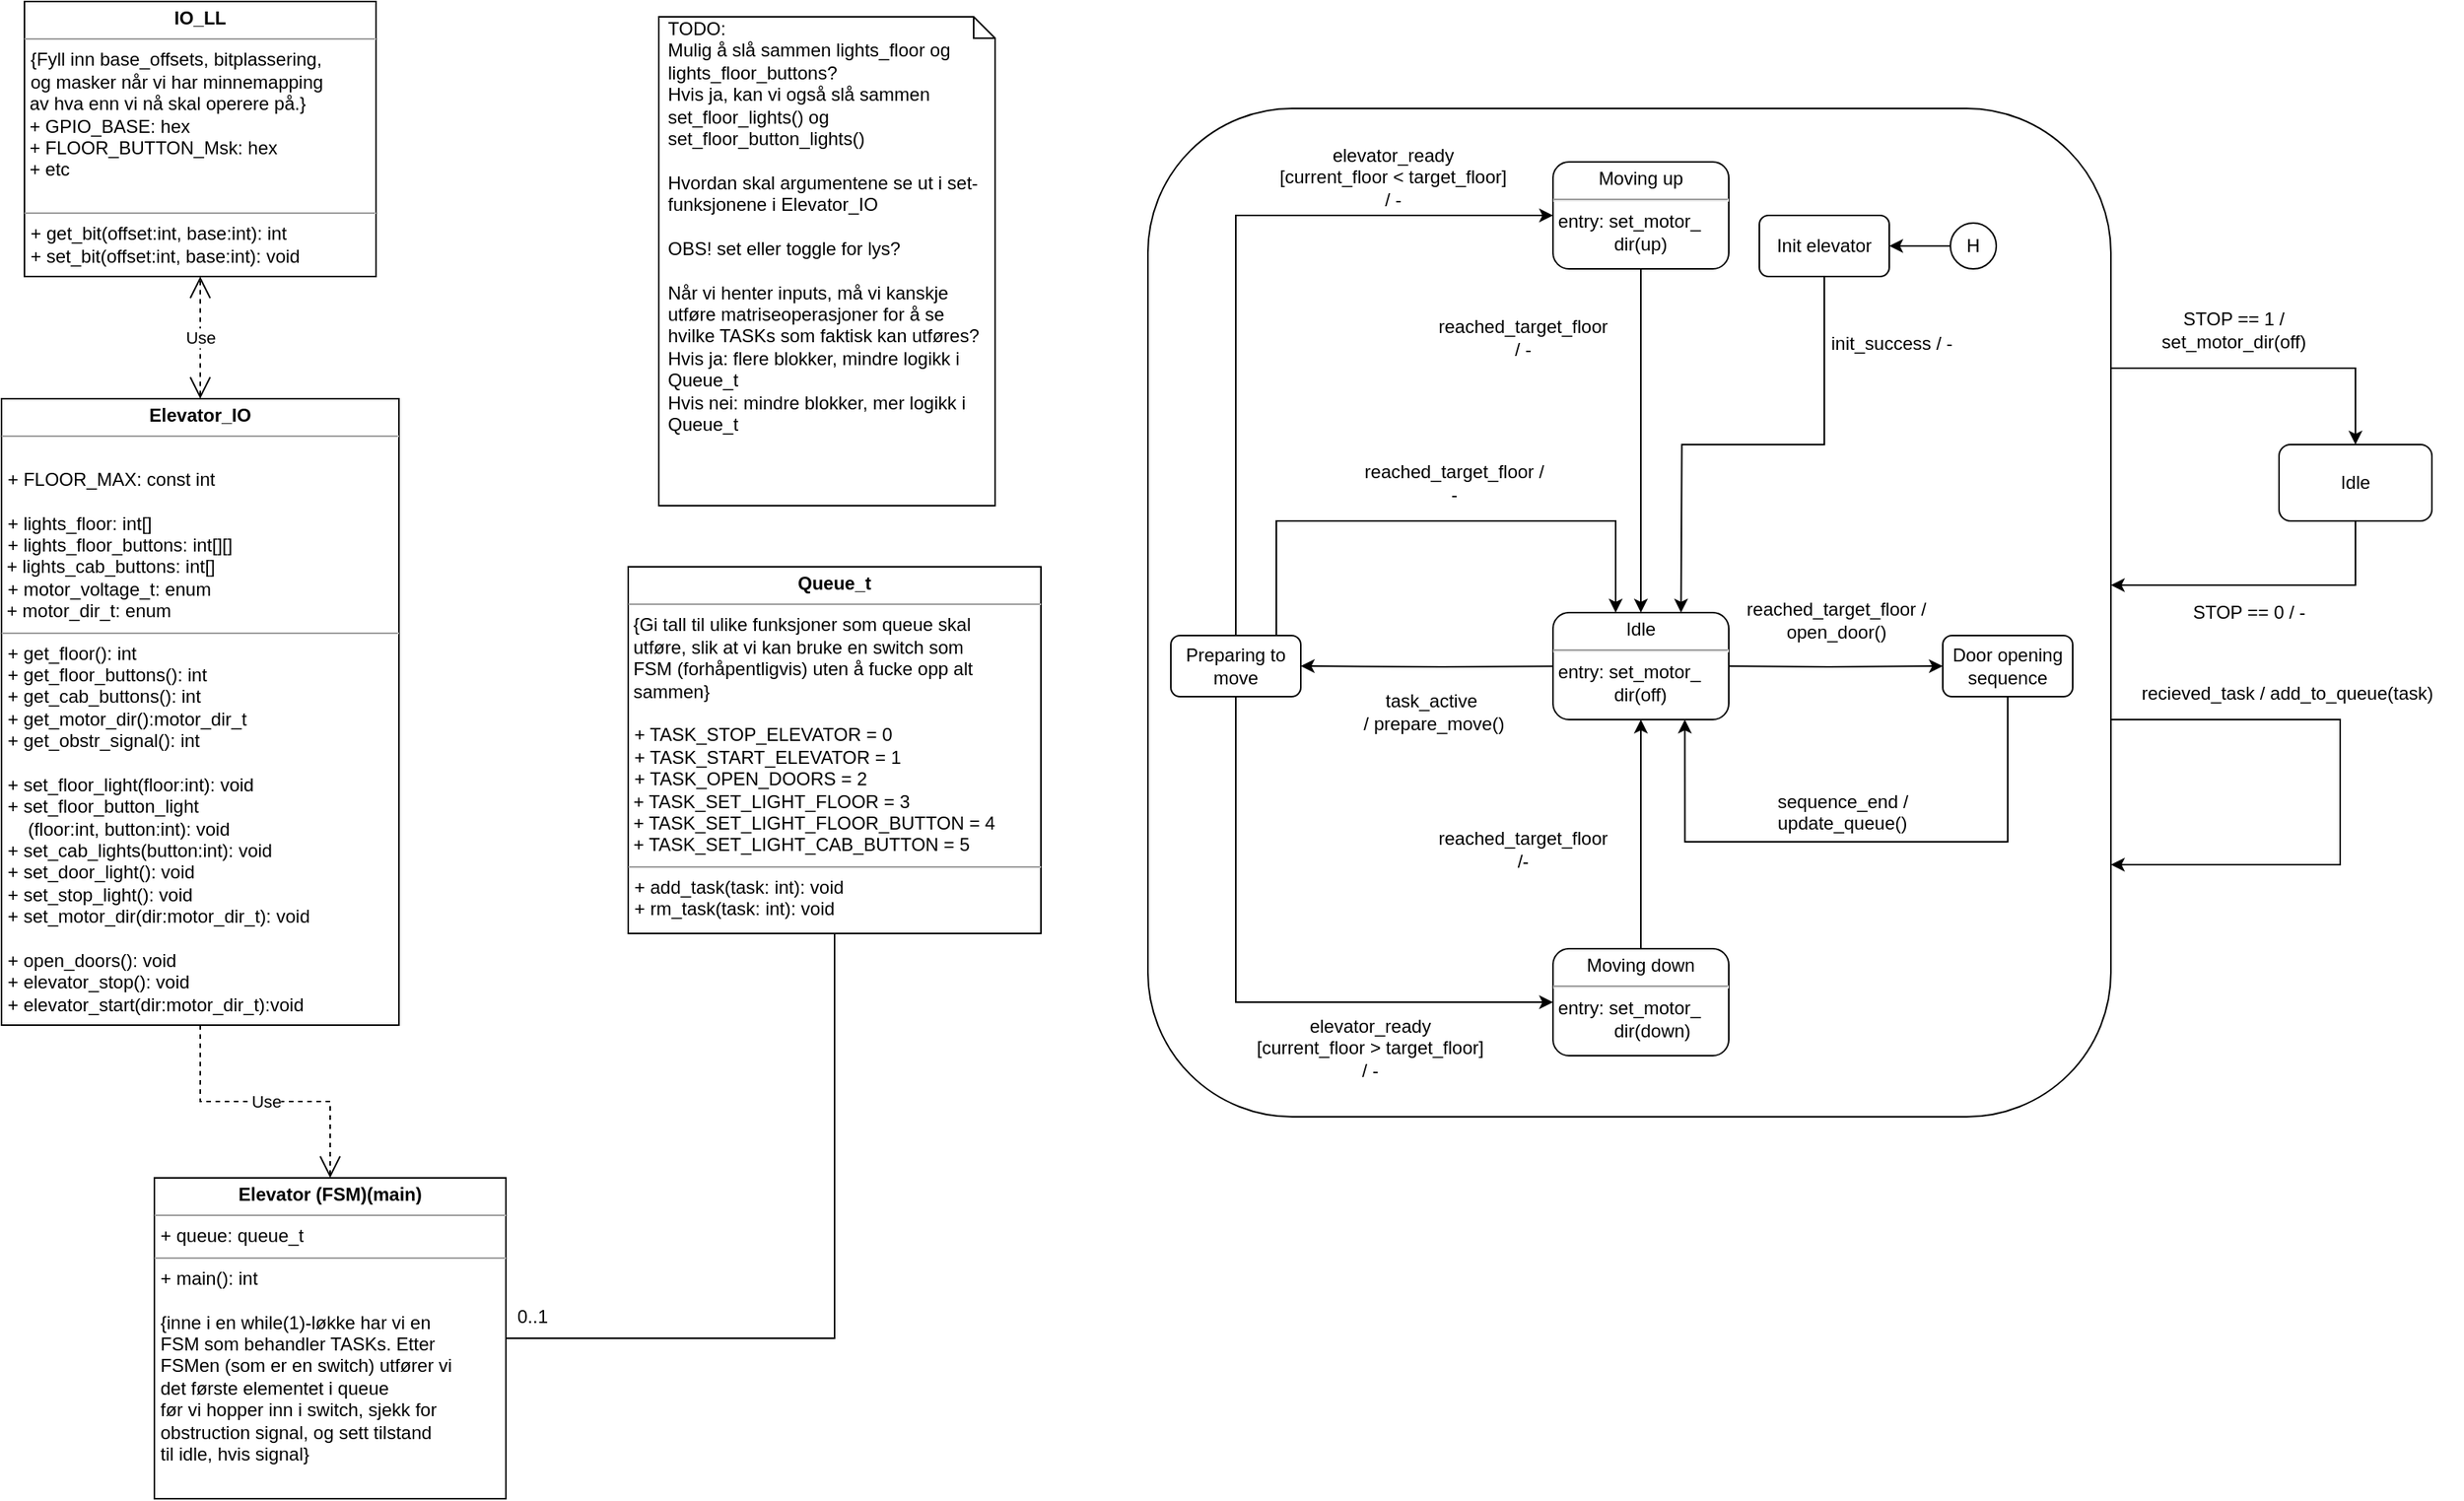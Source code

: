 <mxfile version="12.6.4" type="github">
  <diagram id="YrEsEyhWu3hXoQOjm_HI" name="Page-1">
    <mxGraphModel dx="1201" dy="697" grid="1" gridSize="10" guides="1" tooltips="1" connect="1" arrows="1" fold="1" page="1" pageScale="1" pageWidth="850" pageHeight="1100" math="0" shadow="0">
      <root>
        <mxCell id="0"/>
        <mxCell id="1" parent="0"/>
        <mxCell id="C38wLQTlaXFm4lsVWahA-2" style="edgeStyle=orthogonalEdgeStyle;rounded=0;orthogonalLoop=1;jettySize=auto;html=1;entryX=1;entryY=0.75;entryDx=0;entryDy=0;" parent="1" target="C38wLQTlaXFm4lsVWahA-3" edge="1">
          <mxGeometry relative="1" as="geometry">
            <mxPoint x="1420" y="469" as="sourcePoint"/>
            <mxPoint x="1570" y="535" as="targetPoint"/>
            <Array as="points">
              <mxPoint x="1420" y="510"/>
              <mxPoint x="1570" y="510"/>
              <mxPoint x="1570" y="605"/>
            </Array>
          </mxGeometry>
        </mxCell>
        <mxCell id="C38wLQTlaXFm4lsVWahA-3" value="" style="rounded=1;whiteSpace=wrap;html=1;shadow=0;glass=0;comic=0;" parent="1" vertex="1">
          <mxGeometry x="790" y="110" width="630" height="660" as="geometry"/>
        </mxCell>
        <mxCell id="C38wLQTlaXFm4lsVWahA-4" value="&lt;p style=&quot;margin: 0px ; margin-top: 4px ; text-align: center&quot;&gt;&lt;b&gt;Elevator_IO&lt;/b&gt;&lt;/p&gt;&lt;hr size=&quot;1&quot;&gt;&lt;br&gt;&lt;p style=&quot;margin: 0px ; margin-left: 4px&quot;&gt;+ FLOOR_MAX: const int&lt;/p&gt;&lt;p style=&quot;margin: 0px ; margin-left: 4px&quot;&gt;&lt;br&gt;&lt;/p&gt;&lt;p style=&quot;margin: 0px ; margin-left: 4px&quot;&gt;+ lights_floor: int[]&lt;/p&gt;&lt;p style=&quot;margin: 0px ; margin-left: 4px&quot;&gt;+ lights_floor_buttons: int[][]&lt;/p&gt;&amp;nbsp;+ lights_cab_buttons: int[]&lt;br&gt;&lt;p style=&quot;margin: 0px ; margin-left: 4px&quot;&gt;+ motor_voltage_t: enum&lt;/p&gt;&amp;nbsp;+ motor_dir_t: enum&lt;hr size=&quot;1&quot;&gt;&lt;p style=&quot;margin: 0px ; margin-left: 4px&quot;&gt;+ get_floor(): int&lt;/p&gt;&lt;p style=&quot;margin: 0px ; margin-left: 4px&quot;&gt;+ get_floor_buttons(): int&lt;/p&gt;&lt;p style=&quot;margin: 0px ; margin-left: 4px&quot;&gt;+ get_cab_buttons(): int&lt;br&gt;&lt;/p&gt;&lt;p style=&quot;margin: 0px ; margin-left: 4px&quot;&gt;+ get_motor_dir():motor_dir_t&lt;/p&gt;&lt;p style=&quot;margin: 0px ; margin-left: 4px&quot;&gt;+ get_obstr_signal(): int&lt;/p&gt;&lt;p style=&quot;margin: 0px ; margin-left: 4px&quot;&gt;&lt;br&gt;&lt;/p&gt;&lt;p style=&quot;margin: 0px ; margin-left: 4px&quot;&gt;+ set_floor_light(floor:int): void&lt;/p&gt;&lt;p style=&quot;margin: 0px ; margin-left: 4px&quot;&gt;+ set_floor_button_light&lt;/p&gt;&lt;p style=&quot;margin: 0px ; margin-left: 4px&quot;&gt;&amp;nbsp;&amp;nbsp;&amp;nbsp; (floor:int, button:int): void&lt;/p&gt;&lt;p style=&quot;margin: 0px ; margin-left: 4px&quot;&gt;+ set_cab_lights(button:int): void&lt;/p&gt;&lt;p style=&quot;margin: 0px ; margin-left: 4px&quot;&gt;+ set_door_light(): void&lt;/p&gt;&lt;p style=&quot;margin: 0px ; margin-left: 4px&quot;&gt;+ set_stop_light(): void&lt;/p&gt;&lt;p style=&quot;margin: 0px ; margin-left: 4px&quot;&gt;+ set_motor_dir(dir:motor_dir_t): void&lt;br&gt;&lt;/p&gt;&lt;p style=&quot;margin: 0px ; margin-left: 4px&quot;&gt;&lt;br&gt;&lt;/p&gt;&lt;p style=&quot;margin: 0px ; margin-left: 4px&quot;&gt;+ open_doors(): void&lt;/p&gt;&lt;p style=&quot;margin: 0px ; margin-left: 4px&quot;&gt;+ elevator_stop(): void&lt;/p&gt;&lt;p style=&quot;margin: 0px ; margin-left: 4px&quot;&gt;+ elevator_start(dir:motor_dir_t):void&lt;br&gt;&lt;/p&gt;" style="verticalAlign=top;align=left;overflow=fill;fontSize=12;fontFamily=Helvetica;html=1;rounded=0;shadow=0;comic=0;labelBackgroundColor=none;strokeWidth=1" parent="1" vertex="1">
          <mxGeometry x="40" y="300" width="260" height="410" as="geometry"/>
        </mxCell>
        <mxCell id="C38wLQTlaXFm4lsVWahA-5" value="&lt;p style=&quot;margin: 0px ; margin-top: 4px ; text-align: center&quot;&gt;&lt;b&gt;IO_LL&lt;br&gt;&lt;/b&gt;&lt;/p&gt;&lt;hr size=&quot;1&quot;&gt;&lt;p style=&quot;margin: 0px ; margin-left: 4px&quot;&gt;{Fyll inn base_offsets, bitplassering,&lt;/p&gt;&lt;p style=&quot;margin: 0px ; margin-left: 4px&quot;&gt;og masker når vi har minnemapping&lt;/p&gt;&lt;div&gt;&amp;nbsp;av hva enn vi nå skal operere på.}&lt;/div&gt;&lt;div&gt;&amp;nbsp;+ GPIO_BASE: hex&lt;br&gt;&lt;/div&gt;&lt;div&gt;&amp;nbsp;+ FLOOR_BUTTON_Msk: hex&lt;br&gt;&lt;/div&gt;&lt;div&gt;&amp;nbsp;+ etc &lt;br&gt;&lt;/div&gt;&lt;div&gt;&lt;br&gt;&lt;/div&gt;&lt;hr size=&quot;1&quot;&gt;&lt;p style=&quot;margin: 0px ; margin-left: 4px&quot;&gt;+ get_bit(offset:int, base:int): int&lt;/p&gt;&lt;p style=&quot;margin: 0px ; margin-left: 4px&quot;&gt;+ set_bit(offset:int, base:int): void&lt;/p&gt;&lt;p style=&quot;margin: 0px ; margin-left: 4px&quot;&gt;&lt;br&gt;&lt;/p&gt;" style="verticalAlign=top;align=left;overflow=fill;fontSize=12;fontFamily=Helvetica;html=1;rounded=0;shadow=0;comic=0;labelBackgroundColor=none;strokeWidth=1" parent="1" vertex="1">
          <mxGeometry x="55" y="40" width="230" height="180" as="geometry"/>
        </mxCell>
        <mxCell id="C38wLQTlaXFm4lsVWahA-6" value="&lt;p style=&quot;margin: 0px ; margin-top: 4px ; text-align: center&quot;&gt;&lt;b&gt;Elevator (FSM)(main)&lt;br&gt;&lt;/b&gt;&lt;/p&gt;&lt;hr size=&quot;1&quot;&gt;&lt;p style=&quot;margin: 0px ; margin-left: 4px&quot;&gt;+ queue: queue_t&lt;br&gt;&lt;/p&gt;&lt;hr size=&quot;1&quot;&gt;&lt;p style=&quot;margin: 0px ; margin-left: 4px&quot;&gt;+ main(): int&lt;/p&gt;&lt;p style=&quot;margin: 0px ; margin-left: 4px&quot;&gt;&lt;br&gt;&lt;/p&gt;&lt;p style=&quot;margin: 0px ; margin-left: 4px&quot;&gt;{inne i en while(1)-løkke har vi en&lt;/p&gt;&lt;p style=&quot;margin: 0px ; margin-left: 4px&quot;&gt;FSM som behandler TASKs. Etter&lt;/p&gt;&lt;p style=&quot;margin: 0px ; margin-left: 4px&quot;&gt;FSMen (som er en switch) utfører vi&lt;/p&gt;&lt;p style=&quot;margin: 0px ; margin-left: 4px&quot;&gt;det første elementet i queue&lt;/p&gt;&lt;p style=&quot;margin: 0px ; margin-left: 4px&quot;&gt;før vi hopper inn i switch, sjekk for&lt;/p&gt;&lt;p style=&quot;margin: 0px ; margin-left: 4px&quot;&gt;obstruction signal, og sett tilstand&lt;/p&gt;&lt;p style=&quot;margin: 0px ; margin-left: 4px&quot;&gt;til idle, hvis signal}&lt;br&gt;&lt;/p&gt;&lt;p style=&quot;margin: 0px ; margin-left: 4px&quot;&gt;&lt;br&gt;&lt;/p&gt;&lt;p style=&quot;margin: 0px ; margin-left: 4px&quot;&gt;&lt;br&gt;&lt;/p&gt;" style="verticalAlign=top;align=left;overflow=fill;fontSize=12;fontFamily=Helvetica;html=1;rounded=0;shadow=0;comic=0;labelBackgroundColor=none;strokeWidth=1" parent="1" vertex="1">
          <mxGeometry x="140" y="810" width="230" height="210" as="geometry"/>
        </mxCell>
        <mxCell id="C38wLQTlaXFm4lsVWahA-7" value="&lt;p style=&quot;margin: 0px ; margin-top: 4px ; text-align: center&quot;&gt;&lt;b&gt;Queue_t&lt;br&gt;&lt;/b&gt;&lt;/p&gt;&lt;hr size=&quot;1&quot;&gt;&lt;div&gt;&amp;nbsp;{Gi tall til ulike funksjoner som queue skal&lt;/div&gt;&lt;div&gt;&amp;nbsp;utføre, slik at vi kan bruke en switch som&lt;/div&gt;&lt;div&gt;&amp;nbsp;FSM (forhåpentligvis) uten å fucke opp alt&lt;/div&gt;&lt;div&gt;&amp;nbsp;sammen}&lt;/div&gt;&lt;p style=&quot;margin: 0px ; margin-left: 4px&quot;&gt;&lt;br&gt;&lt;/p&gt;&lt;p style=&quot;margin: 0px ; margin-left: 4px&quot;&gt;+ TASK_STOP_ELEVATOR = 0&lt;br&gt;&lt;/p&gt;&lt;p style=&quot;margin: 0px ; margin-left: 4px&quot;&gt;+ TASK_START_ELEVATOR = 1&lt;br&gt;&lt;/p&gt;&lt;p style=&quot;margin: 0px ; margin-left: 4px&quot;&gt;+ TASK_OPEN_DOORS = 2&lt;br&gt;&lt;/p&gt;&lt;div&gt;&amp;nbsp;+ TASK_SET_LIGHT_FLOOR = 3&lt;br&gt;&lt;/div&gt;&lt;div&gt;&amp;nbsp;+ TASK_SET_LIGHT_FLOOR_BUTTON = 4&lt;br&gt;&lt;/div&gt;&lt;div&gt;&amp;nbsp;+ TASK_SET_LIGHT_CAB_BUTTON = 5&lt;br&gt;&lt;/div&gt;&lt;hr size=&quot;1&quot;&gt;&lt;p style=&quot;margin: 0px ; margin-left: 4px&quot;&gt;+ add_task(task: int): void&lt;/p&gt;&lt;p style=&quot;margin: 0px ; margin-left: 4px&quot;&gt;+ rm_task(task: int): void&lt;/p&gt;&lt;p style=&quot;margin: 0px ; margin-left: 4px&quot;&gt;&lt;br&gt;&lt;/p&gt;" style="verticalAlign=top;align=left;overflow=fill;fontSize=12;fontFamily=Helvetica;html=1;rounded=0;shadow=0;comic=0;labelBackgroundColor=none;strokeWidth=1" parent="1" vertex="1">
          <mxGeometry x="450" y="410" width="270" height="240" as="geometry"/>
        </mxCell>
        <mxCell id="C38wLQTlaXFm4lsVWahA-8" value="Use" style="endArrow=open;endSize=12;dashed=1;html=1;exitX=0.5;exitY=1;exitDx=0;exitDy=0;entryX=0.5;entryY=0;entryDx=0;entryDy=0;rounded=0;startArrow=none;startFill=0;" parent="1" source="C38wLQTlaXFm4lsVWahA-4" target="C38wLQTlaXFm4lsVWahA-6" edge="1">
          <mxGeometry width="160" relative="1" as="geometry">
            <mxPoint x="40" y="1040" as="sourcePoint"/>
            <mxPoint x="200" y="1040" as="targetPoint"/>
            <Array as="points">
              <mxPoint x="170" y="760"/>
              <mxPoint x="255" y="760"/>
            </Array>
          </mxGeometry>
        </mxCell>
        <mxCell id="C38wLQTlaXFm4lsVWahA-9" value="" style="endArrow=none;endSize=12;html=1;exitX=0.5;exitY=1;exitDx=0;exitDy=0;entryX=1;entryY=0.5;entryDx=0;entryDy=0;rounded=0;endFill=0;" parent="1" source="C38wLQTlaXFm4lsVWahA-7" target="C38wLQTlaXFm4lsVWahA-6" edge="1">
          <mxGeometry x="0.5" width="160" relative="1" as="geometry">
            <mxPoint x="40" y="1040" as="sourcePoint"/>
            <mxPoint x="200" y="1040" as="targetPoint"/>
            <Array as="points">
              <mxPoint x="585" y="915"/>
            </Array>
            <mxPoint as="offset"/>
          </mxGeometry>
        </mxCell>
        <mxCell id="C38wLQTlaXFm4lsVWahA-10" value="Use" style="endArrow=open;endSize=12;dashed=1;html=1;strokeWidth=1;entryX=0.5;entryY=1;entryDx=0;entryDy=0;exitX=0.5;exitY=0;exitDx=0;exitDy=0;startArrow=open;startSize=12;startFill=0;rounded=0;" parent="1" source="C38wLQTlaXFm4lsVWahA-4" target="C38wLQTlaXFm4lsVWahA-5" edge="1">
          <mxGeometry width="160" relative="1" as="geometry">
            <mxPoint x="40" y="1040" as="sourcePoint"/>
            <mxPoint x="200" y="1040" as="targetPoint"/>
          </mxGeometry>
        </mxCell>
        <mxCell id="C38wLQTlaXFm4lsVWahA-11" value="&lt;p style=&quot;margin: 0px ; margin-left: 4px&quot;&gt;TODO:&lt;/p&gt;&lt;p style=&quot;margin: 0px ; margin-left: 4px&quot;&gt;Mulig å slå sammen lights_floor og lights_floor_buttons?&lt;/p&gt;&lt;p style=&quot;margin: 0px ; margin-left: 4px&quot;&gt;Hvis ja, kan vi også slå sammen set_floor_lights() og set_floor_button_lights()&lt;/p&gt;&lt;p style=&quot;margin: 0px ; margin-left: 4px&quot;&gt;&lt;br&gt;&lt;/p&gt;&lt;p style=&quot;margin: 0px ; margin-left: 4px&quot;&gt;Hvordan skal argumentene se ut i set-funksjonene i Elevator_IO&lt;/p&gt;&lt;p style=&quot;margin: 0px ; margin-left: 4px&quot;&gt;&lt;br&gt;&lt;/p&gt;&lt;p style=&quot;margin: 0px ; margin-left: 4px&quot;&gt;OBS! set eller toggle for lys?&lt;/p&gt;&lt;p style=&quot;margin: 0px ; margin-left: 4px&quot;&gt;&lt;br&gt;&lt;/p&gt;&lt;p style=&quot;margin: 0px ; margin-left: 4px&quot;&gt;Når vi henter inputs, må vi kanskje&lt;/p&gt;&lt;p style=&quot;margin: 0px ; margin-left: 4px&quot;&gt;utføre matriseoperasjoner for å se&lt;/p&gt;&lt;p style=&quot;margin: 0px ; margin-left: 4px&quot;&gt;hvilke TASKs som faktisk kan utføres?&lt;br&gt;&lt;/p&gt;&lt;p style=&quot;margin: 0px ; margin-left: 4px&quot;&gt;Hvis ja: flere blokker, mindre logikk i Queue_t&lt;/p&gt;&lt;p style=&quot;margin: 0px ; margin-left: 4px&quot;&gt;Hvis nei: mindre blokker, mer logikk i Queue_t&lt;br&gt;&lt;/p&gt;" style="shape=note;whiteSpace=wrap;html=1;size=14;verticalAlign=top;align=left;spacingTop=-6;" parent="1" vertex="1">
          <mxGeometry x="470" y="50" width="220" height="320" as="geometry"/>
        </mxCell>
        <mxCell id="C38wLQTlaXFm4lsVWahA-12" value="0..1" style="text;html=1;align=center;verticalAlign=middle;resizable=0;points=[];autosize=1;" parent="1" vertex="1">
          <mxGeometry x="367" y="891" width="40" height="20" as="geometry"/>
        </mxCell>
        <mxCell id="C38wLQTlaXFm4lsVWahA-13" style="edgeStyle=orthogonalEdgeStyle;curved=1;orthogonalLoop=1;jettySize=auto;html=1;entryX=0;entryY=0.5;entryDx=0;entryDy=0;startArrow=none;startFill=0;endArrow=classic;endFill=1;exitX=0;exitY=0.5;exitDx=0;exitDy=0;" parent="1" edge="1">
          <mxGeometry relative="1" as="geometry">
            <Array as="points">
              <mxPoint x="820" y="715"/>
              <mxPoint x="820" y="215"/>
            </Array>
            <mxPoint x="870" y="715" as="sourcePoint"/>
          </mxGeometry>
        </mxCell>
        <mxCell id="C38wLQTlaXFm4lsVWahA-14" style="edgeStyle=orthogonalEdgeStyle;curved=1;orthogonalLoop=1;jettySize=auto;html=1;exitX=1;exitY=1;exitDx=0;exitDy=0;entryX=1;entryY=0.5;entryDx=0;entryDy=0;startArrow=none;startFill=0;endArrow=classic;endFill=1;" parent="1" edge="1">
          <mxGeometry relative="1" as="geometry">
            <Array as="points">
              <mxPoint x="1219" y="775"/>
              <mxPoint x="1620" y="775"/>
              <mxPoint x="1620" y="215"/>
            </Array>
            <mxPoint x="1250" y="215" as="targetPoint"/>
          </mxGeometry>
        </mxCell>
        <mxCell id="C38wLQTlaXFm4lsVWahA-15" style="edgeStyle=orthogonalEdgeStyle;rounded=0;orthogonalLoop=1;jettySize=auto;html=1;entryX=0.5;entryY=0;entryDx=0;entryDy=0;exitX=1;exitY=0.267;exitDx=0;exitDy=0;exitPerimeter=0;" parent="1" source="C38wLQTlaXFm4lsVWahA-3" target="C38wLQTlaXFm4lsVWahA-17" edge="1">
          <mxGeometry relative="1" as="geometry">
            <mxPoint x="1460" y="280" as="sourcePoint"/>
            <Array as="points">
              <mxPoint x="1420" y="280"/>
              <mxPoint x="1580" y="280"/>
            </Array>
          </mxGeometry>
        </mxCell>
        <mxCell id="C38wLQTlaXFm4lsVWahA-16" style="edgeStyle=orthogonalEdgeStyle;rounded=0;orthogonalLoop=1;jettySize=auto;html=1;exitX=0.5;exitY=1;exitDx=0;exitDy=0;" parent="1" source="C38wLQTlaXFm4lsVWahA-17" target="C38wLQTlaXFm4lsVWahA-3" edge="1">
          <mxGeometry relative="1" as="geometry">
            <mxPoint x="1560" y="422" as="targetPoint"/>
            <Array as="points">
              <mxPoint x="1580" y="422"/>
            </Array>
          </mxGeometry>
        </mxCell>
        <mxCell id="C38wLQTlaXFm4lsVWahA-17" value="&lt;div&gt;Idle&lt;br&gt;&lt;/div&gt;" style="rounded=1;whiteSpace=wrap;html=1;" parent="1" vertex="1">
          <mxGeometry x="1530" y="330" width="100" height="50" as="geometry"/>
        </mxCell>
        <mxCell id="C38wLQTlaXFm4lsVWahA-18" value="&lt;div&gt;STOP == 1 /&lt;/div&gt;&lt;div&gt;set_motor_dir(off)&lt;/div&gt;" style="text;html=1;align=center;verticalAlign=middle;resizable=0;points=[];autosize=1;" parent="1" vertex="1">
          <mxGeometry x="1440" y="240" width="120" height="30" as="geometry"/>
        </mxCell>
        <mxCell id="C38wLQTlaXFm4lsVWahA-19" value="STOP == 0 / -" style="text;html=1;align=center;verticalAlign=middle;resizable=0;points=[];autosize=1;" parent="1" vertex="1">
          <mxGeometry x="1460" y="430" width="100" height="20" as="geometry"/>
        </mxCell>
        <mxCell id="C38wLQTlaXFm4lsVWahA-20" style="edgeStyle=orthogonalEdgeStyle;rounded=0;orthogonalLoop=1;jettySize=auto;html=1;exitX=0;exitY=0.5;exitDx=0;exitDy=0;entryX=1;entryY=0.5;entryDx=0;entryDy=0;" parent="1" source="C38wLQTlaXFm4lsVWahA-21" target="C38wLQTlaXFm4lsVWahA-33" edge="1">
          <mxGeometry relative="1" as="geometry"/>
        </mxCell>
        <mxCell id="C38wLQTlaXFm4lsVWahA-21" value="H" style="ellipse;whiteSpace=wrap;html=1;aspect=fixed;" parent="1" vertex="1">
          <mxGeometry x="1315" y="185" width="30" height="30" as="geometry"/>
        </mxCell>
        <mxCell id="C38wLQTlaXFm4lsVWahA-22" value="" style="edgeStyle=orthogonalEdgeStyle;rounded=0;orthogonalLoop=1;jettySize=auto;html=1;" parent="1" target="C38wLQTlaXFm4lsVWahA-29" edge="1">
          <mxGeometry relative="1" as="geometry">
            <mxPoint x="1160" y="475" as="sourcePoint"/>
          </mxGeometry>
        </mxCell>
        <mxCell id="C38wLQTlaXFm4lsVWahA-23" value="" style="edgeStyle=orthogonalEdgeStyle;rounded=0;orthogonalLoop=1;jettySize=auto;html=1;" parent="1" target="C38wLQTlaXFm4lsVWahA-27" edge="1">
          <mxGeometry relative="1" as="geometry">
            <mxPoint x="1075" y="475" as="sourcePoint"/>
          </mxGeometry>
        </mxCell>
        <mxCell id="C38wLQTlaXFm4lsVWahA-24" style="edgeStyle=orthogonalEdgeStyle;rounded=0;orthogonalLoop=1;jettySize=auto;html=1;exitX=0.75;exitY=0;exitDx=0;exitDy=0;entryX=0.25;entryY=0;entryDx=0;entryDy=0;" parent="1" source="C38wLQTlaXFm4lsVWahA-27" edge="1">
          <mxGeometry relative="1" as="geometry">
            <Array as="points">
              <mxPoint x="874" y="380"/>
              <mxPoint x="1096" y="380"/>
            </Array>
            <mxPoint x="1096" y="440" as="targetPoint"/>
          </mxGeometry>
        </mxCell>
        <mxCell id="C38wLQTlaXFm4lsVWahA-25" style="edgeStyle=orthogonalEdgeStyle;rounded=0;orthogonalLoop=1;jettySize=auto;html=1;exitX=0.5;exitY=1;exitDx=0;exitDy=0;entryX=0;entryY=0.5;entryDx=0;entryDy=0;" parent="1" source="C38wLQTlaXFm4lsVWahA-27" target="C38wLQTlaXFm4lsVWahA-45" edge="1">
          <mxGeometry relative="1" as="geometry"/>
        </mxCell>
        <mxCell id="C38wLQTlaXFm4lsVWahA-26" style="edgeStyle=orthogonalEdgeStyle;rounded=0;orthogonalLoop=1;jettySize=auto;html=1;exitX=0.5;exitY=0;exitDx=0;exitDy=0;entryX=0;entryY=0.5;entryDx=0;entryDy=0;" parent="1" source="C38wLQTlaXFm4lsVWahA-27" target="C38wLQTlaXFm4lsVWahA-43" edge="1">
          <mxGeometry relative="1" as="geometry"/>
        </mxCell>
        <mxCell id="C38wLQTlaXFm4lsVWahA-27" value="Preparing to move" style="rounded=1;whiteSpace=wrap;html=1;shadow=0;glass=0;comic=0;" parent="1" vertex="1">
          <mxGeometry x="805" y="455" width="85" height="40" as="geometry"/>
        </mxCell>
        <mxCell id="C38wLQTlaXFm4lsVWahA-28" style="edgeStyle=orthogonalEdgeStyle;rounded=0;orthogonalLoop=1;jettySize=auto;html=1;exitX=0.5;exitY=1;exitDx=0;exitDy=0;entryX=0.75;entryY=1;entryDx=0;entryDy=0;" parent="1" source="C38wLQTlaXFm4lsVWahA-29" target="C38wLQTlaXFm4lsVWahA-41" edge="1">
          <mxGeometry relative="1" as="geometry">
            <mxPoint x="1352.5" y="600" as="targetPoint"/>
            <Array as="points">
              <mxPoint x="1353" y="590"/>
              <mxPoint x="1141" y="590"/>
            </Array>
          </mxGeometry>
        </mxCell>
        <mxCell id="C38wLQTlaXFm4lsVWahA-29" value="Door opening sequence" style="rounded=1;whiteSpace=wrap;html=1;shadow=0;glass=0;comic=0;" parent="1" vertex="1">
          <mxGeometry x="1310" y="455" width="85" height="40" as="geometry"/>
        </mxCell>
        <mxCell id="C38wLQTlaXFm4lsVWahA-32" style="edgeStyle=orthogonalEdgeStyle;rounded=0;orthogonalLoop=1;jettySize=auto;html=1;exitX=0.5;exitY=1;exitDx=0;exitDy=0;entryX=0.75;entryY=0;entryDx=0;entryDy=0;" parent="1" source="C38wLQTlaXFm4lsVWahA-33" edge="1">
          <mxGeometry relative="1" as="geometry">
            <mxPoint x="1138.75" y="440" as="targetPoint"/>
          </mxGeometry>
        </mxCell>
        <mxCell id="C38wLQTlaXFm4lsVWahA-33" value="Init elevator" style="rounded=1;whiteSpace=wrap;html=1;shadow=0;glass=0;comic=0;" parent="1" vertex="1">
          <mxGeometry x="1190" y="180" width="85" height="40" as="geometry"/>
        </mxCell>
        <mxCell id="C38wLQTlaXFm4lsVWahA-34" value="&lt;div&gt;reached_target_floor&lt;/div&gt;&lt;div&gt;/-&lt;br&gt;&lt;/div&gt;" style="text;html=1;align=center;verticalAlign=middle;resizable=0;points=[];autosize=1;" parent="1" vertex="1">
          <mxGeometry x="965" y="580" width="140" height="30" as="geometry"/>
        </mxCell>
        <mxCell id="C38wLQTlaXFm4lsVWahA-35" value="&lt;div&gt;reached_target_floor / &lt;br&gt;&lt;/div&gt;&lt;div&gt;open_door()&lt;br&gt;&lt;/div&gt;" style="text;html=1;align=center;verticalAlign=middle;resizable=0;points=[];autosize=1;" parent="1" vertex="1">
          <mxGeometry x="1165" y="430" width="150" height="30" as="geometry"/>
        </mxCell>
        <mxCell id="C38wLQTlaXFm4lsVWahA-36" value="&lt;div&gt;task_active&lt;br&gt;&lt;/div&gt;&amp;nbsp;/ prepare_move()" style="text;html=1;align=center;verticalAlign=middle;resizable=0;points=[];autosize=1;" parent="1" vertex="1">
          <mxGeometry x="915" y="490" width="120" height="30" as="geometry"/>
        </mxCell>
        <mxCell id="C38wLQTlaXFm4lsVWahA-37" value="&lt;div&gt;reached_target_floor &lt;br&gt;&lt;/div&gt;&lt;div&gt;/ -&lt;br&gt;&lt;/div&gt;" style="text;html=1;align=center;verticalAlign=middle;resizable=0;points=[];autosize=1;" parent="1" vertex="1">
          <mxGeometry x="965" y="245" width="140" height="30" as="geometry"/>
        </mxCell>
        <mxCell id="C38wLQTlaXFm4lsVWahA-38" value="&lt;div&gt;elevator_ready&lt;/div&gt;&lt;div&gt;[current_floor &amp;lt; target_floor]&lt;/div&gt;&lt;div&gt;/ -&lt;/div&gt;" style="text;html=1;align=center;verticalAlign=middle;resizable=0;points=[];autosize=1;" parent="1" vertex="1">
          <mxGeometry x="855" y="130" width="190" height="50" as="geometry"/>
        </mxCell>
        <mxCell id="C38wLQTlaXFm4lsVWahA-39" value="&lt;div&gt;elevator_ready&lt;/div&gt;&lt;div&gt;[current_floor &amp;gt; target_floor]&lt;/div&gt;&lt;div&gt;/ -&lt;/div&gt;" style="text;html=1;align=center;verticalAlign=middle;resizable=0;points=[];autosize=1;" parent="1" vertex="1">
          <mxGeometry x="840" y="700" width="190" height="50" as="geometry"/>
        </mxCell>
        <mxCell id="C38wLQTlaXFm4lsVWahA-40" value="&lt;div&gt;reached_target_floor /&lt;/div&gt;&lt;div&gt;-&lt;br&gt;&lt;/div&gt;" style="text;html=1;align=center;verticalAlign=middle;resizable=0;points=[];autosize=1;" parent="1" vertex="1">
          <mxGeometry x="915" y="340" width="150" height="30" as="geometry"/>
        </mxCell>
        <mxCell id="C38wLQTlaXFm4lsVWahA-41" value="&lt;p style=&quot;margin: 4px 0px 0px&quot; align=&quot;center&quot;&gt;Idle&lt;br&gt;&lt;/p&gt;&lt;hr&gt;&lt;div&gt;&amp;nbsp;entry: set_motor_&lt;/div&gt;&lt;div&gt;&amp;nbsp;&amp;nbsp;&amp;nbsp;&amp;nbsp;&amp;nbsp;&amp;nbsp;&amp;nbsp;&amp;nbsp;&amp;nbsp;&amp;nbsp;&amp;nbsp; dir(off)&lt;br&gt;&lt;/div&gt;&lt;div&gt;&lt;br&gt;&lt;br&gt;&lt;/div&gt;" style="verticalAlign=top;align=left;overflow=fill;fontSize=12;fontFamily=Helvetica;html=1;shadow=0;glass=0;comic=0;rounded=1;" parent="1" vertex="1">
          <mxGeometry x="1055" y="440" width="115" height="70" as="geometry"/>
        </mxCell>
        <mxCell id="C38wLQTlaXFm4lsVWahA-42" style="edgeStyle=orthogonalEdgeStyle;rounded=0;orthogonalLoop=1;jettySize=auto;html=1;exitX=0.5;exitY=1;exitDx=0;exitDy=0;entryX=0.5;entryY=0;entryDx=0;entryDy=0;" parent="1" source="C38wLQTlaXFm4lsVWahA-43" target="C38wLQTlaXFm4lsVWahA-41" edge="1">
          <mxGeometry relative="1" as="geometry"/>
        </mxCell>
        <mxCell id="C38wLQTlaXFm4lsVWahA-43" value="&lt;p style=&quot;margin: 4px 0px 0px&quot; align=&quot;center&quot;&gt;Moving up&lt;br&gt;&lt;/p&gt;&lt;hr&gt;&lt;div&gt;&amp;nbsp;entry: set_motor_&lt;/div&gt;&lt;div&gt;&amp;nbsp;&amp;nbsp;&amp;nbsp;&amp;nbsp;&amp;nbsp;&amp;nbsp;&amp;nbsp;&amp;nbsp;&amp;nbsp;&amp;nbsp;&amp;nbsp; dir(up)&lt;br&gt;&lt;/div&gt;&lt;div&gt;&lt;br&gt;&lt;br&gt;&lt;/div&gt;" style="verticalAlign=top;align=left;overflow=fill;fontSize=12;fontFamily=Helvetica;html=1;shadow=0;glass=0;comic=0;rounded=1;" parent="1" vertex="1">
          <mxGeometry x="1055" y="145" width="115" height="70" as="geometry"/>
        </mxCell>
        <mxCell id="C38wLQTlaXFm4lsVWahA-44" style="edgeStyle=orthogonalEdgeStyle;rounded=0;orthogonalLoop=1;jettySize=auto;html=1;exitX=0.5;exitY=0;exitDx=0;exitDy=0;entryX=0.5;entryY=1;entryDx=0;entryDy=0;" parent="1" source="C38wLQTlaXFm4lsVWahA-45" target="C38wLQTlaXFm4lsVWahA-41" edge="1">
          <mxGeometry relative="1" as="geometry"/>
        </mxCell>
        <mxCell id="C38wLQTlaXFm4lsVWahA-45" value="&lt;p style=&quot;margin: 4px 0px 0px&quot; align=&quot;center&quot;&gt;Moving down&lt;br&gt;&lt;/p&gt;&lt;hr&gt;&lt;div&gt;&amp;nbsp;entry: set_motor_&lt;/div&gt;&lt;div&gt;&amp;nbsp;&amp;nbsp;&amp;nbsp;&amp;nbsp;&amp;nbsp;&amp;nbsp;&amp;nbsp;&amp;nbsp;&amp;nbsp;&amp;nbsp;&amp;nbsp; dir(down)&lt;br&gt;&lt;/div&gt;&lt;div&gt;&lt;br&gt;&lt;br&gt;&lt;/div&gt;" style="verticalAlign=top;align=left;overflow=fill;fontSize=12;fontFamily=Helvetica;html=1;shadow=0;glass=0;comic=0;rounded=1;" parent="1" vertex="1">
          <mxGeometry x="1055" y="660" width="115" height="70" as="geometry"/>
        </mxCell>
        <mxCell id="C38wLQTlaXFm4lsVWahA-48" value="recieved_task / add_to_queue(task) " style="text;html=1;align=center;verticalAlign=middle;resizable=0;points=[];autosize=1;" parent="1" vertex="1">
          <mxGeometry x="1420" y="483" width="230" height="20" as="geometry"/>
        </mxCell>
        <mxCell id="C38wLQTlaXFm4lsVWahA-50" value="&lt;div&gt;sequence_end /&lt;/div&gt;&lt;div&gt;update_queue()&lt;/div&gt;" style="text;html=1;" parent="1" vertex="1">
          <mxGeometry x="1200" y="550" width="110" height="30" as="geometry"/>
        </mxCell>
        <mxCell id="C38wLQTlaXFm4lsVWahA-52" value="&lt;div&gt;init_success / -&lt;/div&gt;" style="text;html=1;" parent="1" vertex="1">
          <mxGeometry x="1235" y="250" width="100" height="30" as="geometry"/>
        </mxCell>
      </root>
    </mxGraphModel>
  </diagram>
</mxfile>
